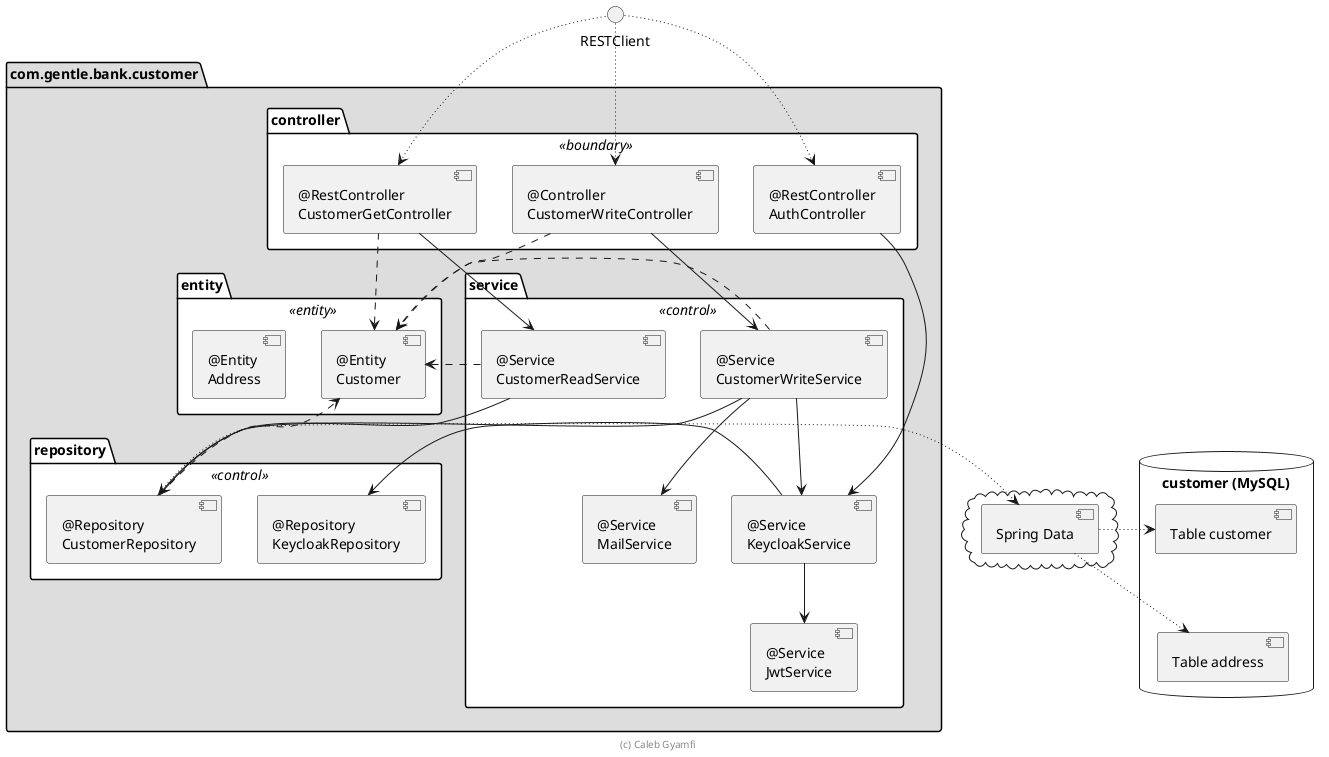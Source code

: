 @startuml Components

package com.gentle.bank.customer #DDDDDD {
    package controller <<boundary>> #FFFFFF {
        [@RestController\nCustomerGetController] as CustomerGetController
        [@Controller\nCustomerWriteController] as CustomerWriteController
        [@RestController\nAuthController] as AuthController
    }

    package service <<control>> #FFFFFF {
        [@Service\nCustomerReadService] as CustomerReadService
        [@Service\nCustomerWriteService] as CustomerWriteService
        [@Service\nJwtService] as JwtService
        [@Service\nKeycloakService] as KeycloakService
        [@Service\nMailService] as MailService
    }

    package repository <<control>> #FFFFFF {
        [@Repository\nCustomerRepository] as CustomerRepository
        [@Repository\nKeycloakRepository] as KeycloakRepository
    }

    package entity <<entity>> #FFFFFF {
        [@Entity\nCustomer] as Customer
        [@Entity\nAddress] as Address
    }
}

cloud {
    [Spring Data]
}

database "customer (MySQL)" {
    [Table customer]
    [Table address]

    [Table customer] -[hidden]-> [Table address]
}

RESTClient ~~> [CustomerGetController]
RESTClient ~~> [CustomerWriteController]
RESTClient ~~> [AuthController]

[CustomerGetController] --> [CustomerReadService]
[AuthController] --> [KeycloakService]
[CustomerWriteController] --> [CustomerWriteService]

[CustomerReadService] --> [CustomerRepository]

[CustomerWriteService] --> [CustomerRepository]
[CustomerWriteService] --> [MailService]
[CustomerWriteService] --> [KeycloakService]

[KeycloakService] --> [KeycloakRepository]
[KeycloakService] --> [JwtService]

[CustomerGetController] .left.> [Customer]
[CustomerWriteController] ..> [Customer]
[CustomerReadService] .left.> [Customer]
[CustomerWriteService] ..> [Customer]
[CustomerRepository] ..> [Customer]

[CustomerRepository] ~right~> [Spring Data]
[Spring Data] ~right~> [Table customer]
[Spring Data] ~~> [Table address]

footer (c) Caleb Gyamfi

@enduml
